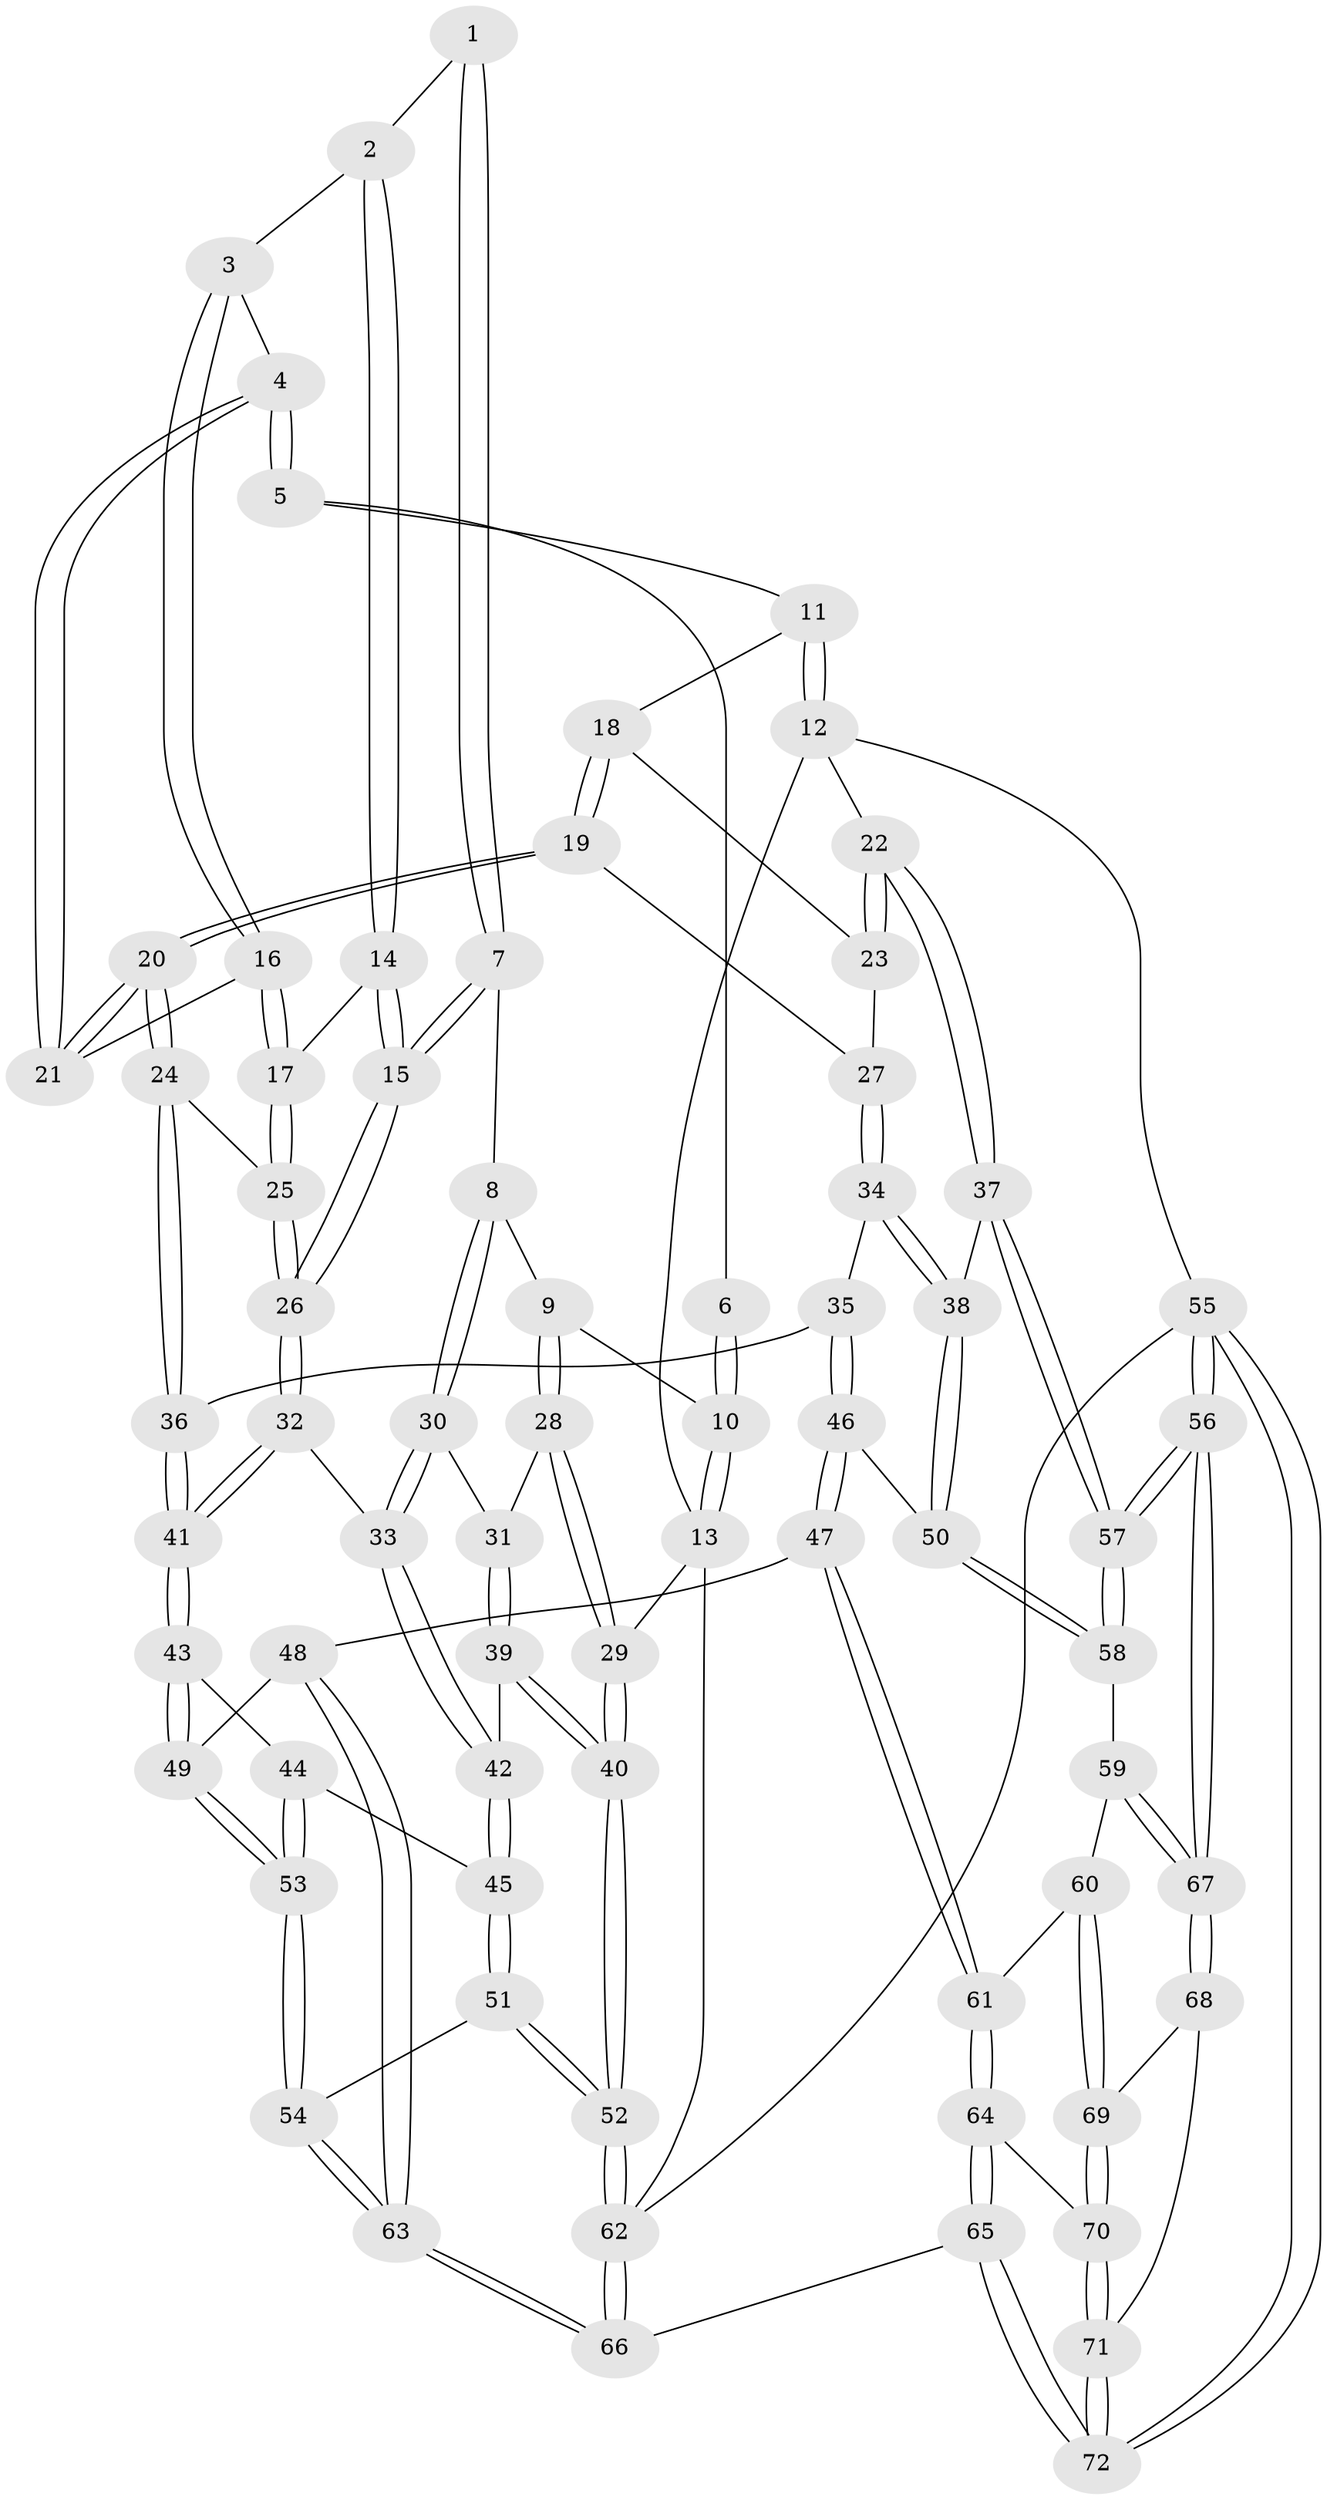 // Generated by graph-tools (version 1.1) at 2025/51/03/09/25 03:51:00]
// undirected, 72 vertices, 177 edges
graph export_dot {
graph [start="1"]
  node [color=gray90,style=filled];
  1 [pos="+0.3724779881167598+0.050183592551459995"];
  2 [pos="+0.4069869672089339+0.08008639750514142"];
  3 [pos="+0.4845845603364327+0.06723901970180875"];
  4 [pos="+0.692030596438263+0"];
  5 [pos="+0.7650440089362365+0"];
  6 [pos="+0.33964656348265354+0"];
  7 [pos="+0.2436088819358638+0.13990259594762455"];
  8 [pos="+0.2078448021909799+0.14134971443050479"];
  9 [pos="+0.17799216624899053+0.12783348023160204"];
  10 [pos="+0+0"];
  11 [pos="+0.9797908446142132+0"];
  12 [pos="+1+0"];
  13 [pos="+0+0"];
  14 [pos="+0.41868285786118753+0.13764947595002874"];
  15 [pos="+0.3625130648045128+0.23080850831275307"];
  16 [pos="+0.5153686040932387+0.14929298271630131"];
  17 [pos="+0.49728805892695327+0.18169206559059217"];
  18 [pos="+0.8731281784775272+0.13112229222171673"];
  19 [pos="+0.7516754407795411+0.2337244606588338"];
  20 [pos="+0.6854262153922105+0.21467945968311544"];
  21 [pos="+0.6788118533545148+0.04134274777592005"];
  22 [pos="+1+0.3681805433621089"];
  23 [pos="+0.885661974997926+0.20731908275609734"];
  24 [pos="+0.6432715443791639+0.26382161218452527"];
  25 [pos="+0.5170464855098601+0.2359969719752255"];
  26 [pos="+0.3856212763030546+0.3248416774655217"];
  27 [pos="+0.7812117260690906+0.25068268991604353"];
  28 [pos="+0.06142603400328513+0.25580676769334326"];
  29 [pos="+0+0.29446739521804316"];
  30 [pos="+0.23944629021143396+0.33304266942725963"];
  31 [pos="+0.13679524946944882+0.31974490495342506"];
  32 [pos="+0.361925508524384+0.3969053741217105"];
  33 [pos="+0.2800965884286892+0.3684364992253452"];
  34 [pos="+0.8348351750644848+0.32040312842993346"];
  35 [pos="+0.6825508309149902+0.44342511668538015"];
  36 [pos="+0.6365185095525242+0.3663075942937625"];
  37 [pos="+1+0.4034028736390398"];
  38 [pos="+1+0.41416560841016525"];
  39 [pos="+0.08482296048338869+0.47907805536791565"];
  40 [pos="+0+0.4610062261367579"];
  41 [pos="+0.3758359149886483+0.4266997649634638"];
  42 [pos="+0.08720128106374332+0.48011474099909235"];
  43 [pos="+0.37669499471279794+0.4601461153236414"];
  44 [pos="+0.2265376348987767+0.5443834295486041"];
  45 [pos="+0.09521151953340447+0.48893280883335954"];
  46 [pos="+0.7036519507513298+0.5219980524171429"];
  47 [pos="+0.5588030932839387+0.6452399503627313"];
  48 [pos="+0.4928158814662846+0.6345849956019226"];
  49 [pos="+0.45405758394809675+0.6051160562191709"];
  50 [pos="+0.793340765900536+0.5413289930684959"];
  51 [pos="+0.13253171352484647+0.7409854695801262"];
  52 [pos="+0+0.705799614444339"];
  53 [pos="+0.18921640104861848+0.7266877899001157"];
  54 [pos="+0.16548537530337107+0.7543770910418393"];
  55 [pos="+1+1"];
  56 [pos="+1+1"];
  57 [pos="+1+0.8675590577266963"];
  58 [pos="+0.8505112844497851+0.7034389438382973"];
  59 [pos="+0.7392397445267843+0.7905940784756614"];
  60 [pos="+0.6807437848575371+0.8097683793738599"];
  61 [pos="+0.6489797732953205+0.807685015940638"];
  62 [pos="+0+1"];
  63 [pos="+0.28561399443637825+1"];
  64 [pos="+0.6102370798636536+0.8791788475246956"];
  65 [pos="+0.33862289210068774+1"];
  66 [pos="+0.29804744460164506+1"];
  67 [pos="+1+1"];
  68 [pos="+0.8037675065252747+0.9410803387541504"];
  69 [pos="+0.7761608759867958+0.924656793691192"];
  70 [pos="+0.7048878050867086+0.9848610557611824"];
  71 [pos="+0.7198620013872183+1"];
  72 [pos="+0.7196233394412146+1"];
  1 -- 2;
  1 -- 7;
  1 -- 7;
  2 -- 3;
  2 -- 14;
  2 -- 14;
  3 -- 4;
  3 -- 16;
  3 -- 16;
  4 -- 5;
  4 -- 5;
  4 -- 21;
  4 -- 21;
  5 -- 6;
  5 -- 11;
  6 -- 10;
  6 -- 10;
  7 -- 8;
  7 -- 15;
  7 -- 15;
  8 -- 9;
  8 -- 30;
  8 -- 30;
  9 -- 10;
  9 -- 28;
  9 -- 28;
  10 -- 13;
  10 -- 13;
  11 -- 12;
  11 -- 12;
  11 -- 18;
  12 -- 13;
  12 -- 22;
  12 -- 55;
  13 -- 29;
  13 -- 62;
  14 -- 15;
  14 -- 15;
  14 -- 17;
  15 -- 26;
  15 -- 26;
  16 -- 17;
  16 -- 17;
  16 -- 21;
  17 -- 25;
  17 -- 25;
  18 -- 19;
  18 -- 19;
  18 -- 23;
  19 -- 20;
  19 -- 20;
  19 -- 27;
  20 -- 21;
  20 -- 21;
  20 -- 24;
  20 -- 24;
  22 -- 23;
  22 -- 23;
  22 -- 37;
  22 -- 37;
  23 -- 27;
  24 -- 25;
  24 -- 36;
  24 -- 36;
  25 -- 26;
  25 -- 26;
  26 -- 32;
  26 -- 32;
  27 -- 34;
  27 -- 34;
  28 -- 29;
  28 -- 29;
  28 -- 31;
  29 -- 40;
  29 -- 40;
  30 -- 31;
  30 -- 33;
  30 -- 33;
  31 -- 39;
  31 -- 39;
  32 -- 33;
  32 -- 41;
  32 -- 41;
  33 -- 42;
  33 -- 42;
  34 -- 35;
  34 -- 38;
  34 -- 38;
  35 -- 36;
  35 -- 46;
  35 -- 46;
  36 -- 41;
  36 -- 41;
  37 -- 38;
  37 -- 57;
  37 -- 57;
  38 -- 50;
  38 -- 50;
  39 -- 40;
  39 -- 40;
  39 -- 42;
  40 -- 52;
  40 -- 52;
  41 -- 43;
  41 -- 43;
  42 -- 45;
  42 -- 45;
  43 -- 44;
  43 -- 49;
  43 -- 49;
  44 -- 45;
  44 -- 53;
  44 -- 53;
  45 -- 51;
  45 -- 51;
  46 -- 47;
  46 -- 47;
  46 -- 50;
  47 -- 48;
  47 -- 61;
  47 -- 61;
  48 -- 49;
  48 -- 63;
  48 -- 63;
  49 -- 53;
  49 -- 53;
  50 -- 58;
  50 -- 58;
  51 -- 52;
  51 -- 52;
  51 -- 54;
  52 -- 62;
  52 -- 62;
  53 -- 54;
  53 -- 54;
  54 -- 63;
  54 -- 63;
  55 -- 56;
  55 -- 56;
  55 -- 72;
  55 -- 72;
  55 -- 62;
  56 -- 57;
  56 -- 57;
  56 -- 67;
  56 -- 67;
  57 -- 58;
  57 -- 58;
  58 -- 59;
  59 -- 60;
  59 -- 67;
  59 -- 67;
  60 -- 61;
  60 -- 69;
  60 -- 69;
  61 -- 64;
  61 -- 64;
  62 -- 66;
  62 -- 66;
  63 -- 66;
  63 -- 66;
  64 -- 65;
  64 -- 65;
  64 -- 70;
  65 -- 66;
  65 -- 72;
  65 -- 72;
  67 -- 68;
  67 -- 68;
  68 -- 69;
  68 -- 71;
  69 -- 70;
  69 -- 70;
  70 -- 71;
  70 -- 71;
  71 -- 72;
  71 -- 72;
}
